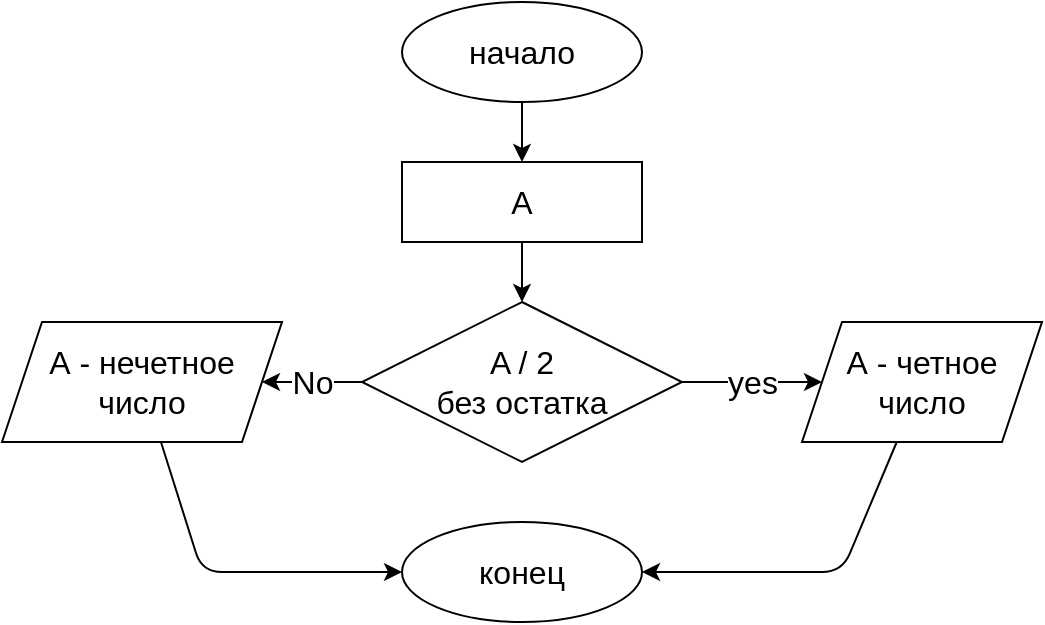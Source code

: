 <mxfile>
    <diagram id="mitDqid84w75HLjYIdu6" name="Страница 1">
        <mxGraphModel dx="650" dy="197" grid="1" gridSize="10" guides="1" tooltips="1" connect="1" arrows="1" fold="1" page="1" pageScale="1" pageWidth="827" pageHeight="1169" math="0" shadow="0">
            <root>
                <mxCell id="0"/>
                <mxCell id="1" parent="0"/>
                <mxCell id="4" value="" style="edgeStyle=none;html=1;fontSize=16;" parent="1" source="2" target="3" edge="1">
                    <mxGeometry relative="1" as="geometry"/>
                </mxCell>
                <mxCell id="2" value="&lt;font style=&quot;font-size: 16px&quot;&gt;начало&lt;/font&gt;" style="ellipse;whiteSpace=wrap;html=1;" parent="1" vertex="1">
                    <mxGeometry x="250" y="10" width="120" height="50" as="geometry"/>
                </mxCell>
                <mxCell id="6" value="" style="edgeStyle=none;html=1;fontSize=16;" parent="1" source="3" target="5" edge="1">
                    <mxGeometry relative="1" as="geometry"/>
                </mxCell>
                <mxCell id="3" value="&lt;font style=&quot;font-size: 16px&quot;&gt;A&lt;/font&gt;" style="whiteSpace=wrap;html=1;" parent="1" vertex="1">
                    <mxGeometry x="250" y="90" width="120" height="40" as="geometry"/>
                </mxCell>
                <mxCell id="8" value="yes" style="edgeStyle=none;html=1;fontSize=16;entryX=0;entryY=0.5;entryDx=0;entryDy=0;" parent="1" source="5" target="13" edge="1">
                    <mxGeometry relative="1" as="geometry">
                        <mxPoint x="440" y="247.895" as="targetPoint"/>
                        <Array as="points"/>
                    </mxGeometry>
                </mxCell>
                <mxCell id="12" value="No" style="edgeStyle=none;html=1;fontSize=16;entryX=1;entryY=0.5;entryDx=0;entryDy=0;" parent="1" source="5" target="14" edge="1">
                    <mxGeometry relative="1" as="geometry">
                        <mxPoint x="180" y="254.737" as="targetPoint"/>
                    </mxGeometry>
                </mxCell>
                <mxCell id="5" value="A / 2&#10;без остатка" style="rhombus;whiteSpace=wrap;fontSize=16;" parent="1" vertex="1">
                    <mxGeometry x="230" y="160" width="160" height="80" as="geometry"/>
                </mxCell>
                <mxCell id="17" style="edgeStyle=none;html=1;fontSize=16;" parent="1" source="13" target="15" edge="1">
                    <mxGeometry relative="1" as="geometry">
                        <Array as="points">
                            <mxPoint x="470" y="295"/>
                        </Array>
                    </mxGeometry>
                </mxCell>
                <mxCell id="13" value="&lt;span&gt;А - четное число&lt;/span&gt;" style="shape=parallelogram;perimeter=parallelogramPerimeter;whiteSpace=wrap;html=1;fixedSize=1;fontSize=16;" parent="1" vertex="1">
                    <mxGeometry x="450" y="170" width="120" height="60" as="geometry"/>
                </mxCell>
                <mxCell id="16" style="edgeStyle=none;html=1;fontSize=16;" parent="1" source="14" target="15" edge="1">
                    <mxGeometry relative="1" as="geometry">
                        <Array as="points">
                            <mxPoint x="150" y="295"/>
                        </Array>
                    </mxGeometry>
                </mxCell>
                <mxCell id="14" value="А - нечетное число" style="shape=parallelogram;perimeter=parallelogramPerimeter;whiteSpace=wrap;html=1;fixedSize=1;fontSize=16;" parent="1" vertex="1">
                    <mxGeometry x="50" y="170" width="140" height="60" as="geometry"/>
                </mxCell>
                <mxCell id="15" value="конец" style="ellipse;whiteSpace=wrap;html=1;fontSize=16;" parent="1" vertex="1">
                    <mxGeometry x="250" y="270" width="120" height="50" as="geometry"/>
                </mxCell>
            </root>
        </mxGraphModel>
    </diagram>
</mxfile>